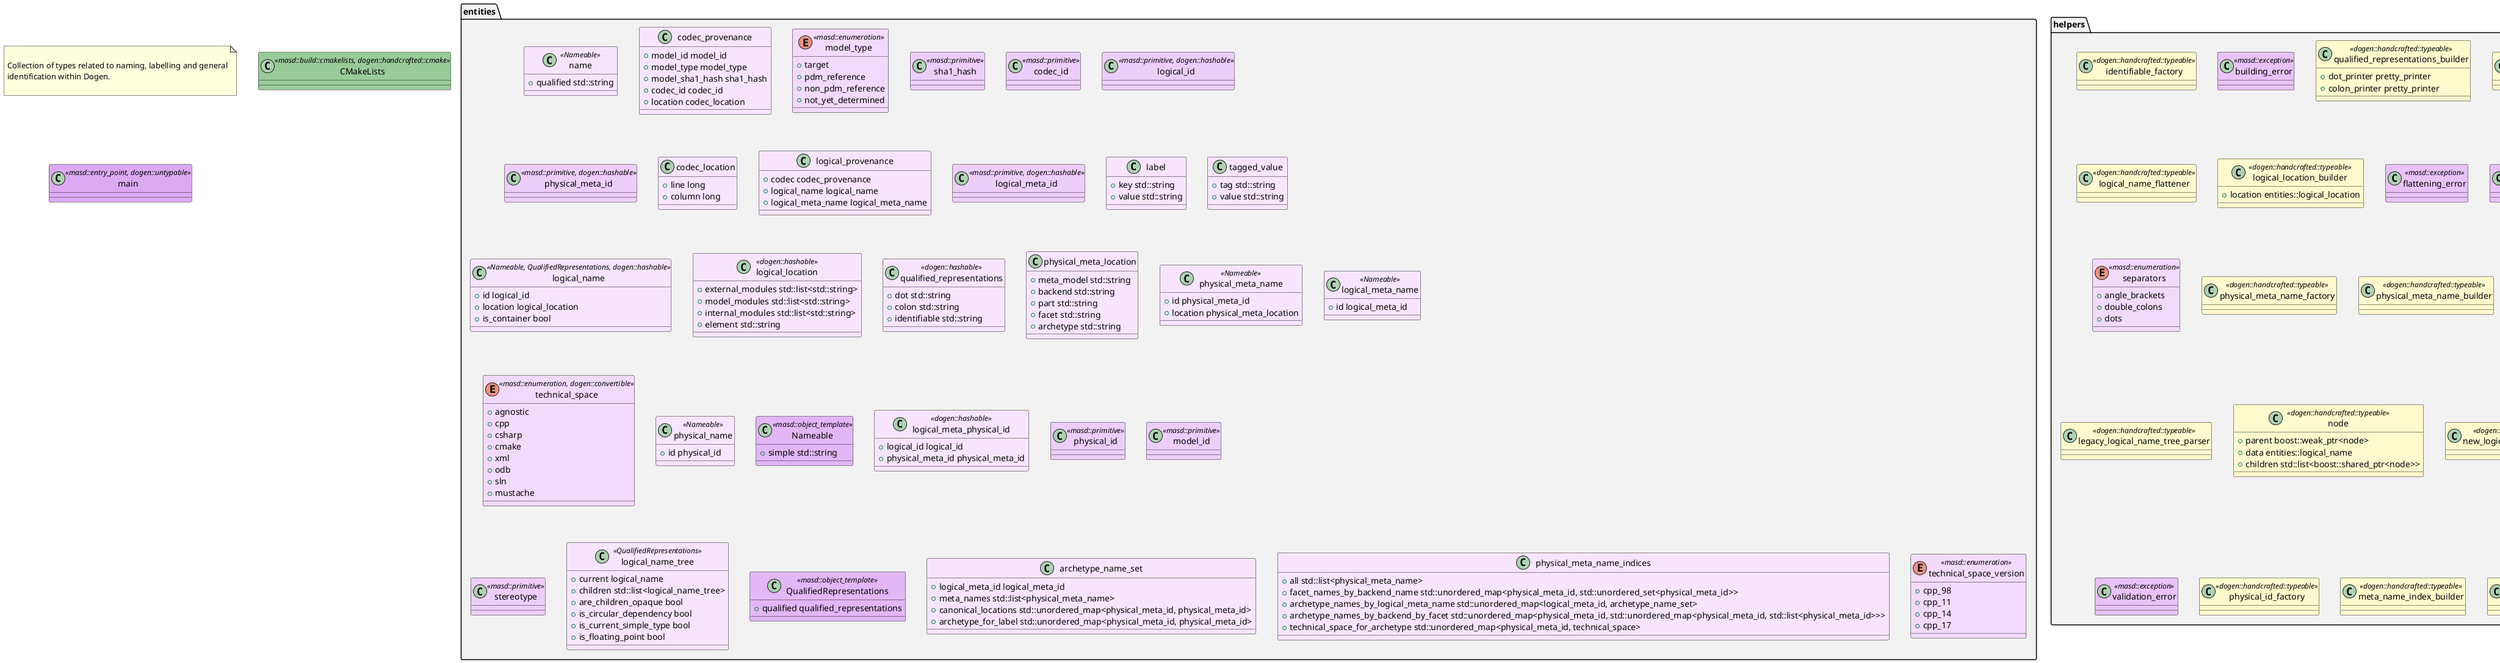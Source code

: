 @startuml
set namespaceSeparator ::
note as N1

Collection of types related to naming, labelling and general
identification within Dogen.

end note

namespace entities #F2F2F2 {
        class name <<Nameable>> #F7E5FF {
                +{field} qualified std::string
}

        class codec_provenance #F7E5FF {
                +{field} model_id model_id
                +{field} model_type model_type
                +{field} model_sha1_hash sha1_hash
                +{field} codec_id codec_id
                +{field} location codec_location
}

        enum model_type <<masd::enumeration>> #F2DAFD {
                +{field} target
                +{field} pdm_reference
                +{field} non_pdm_reference
                +{field} not_yet_determined
}

        class sha1_hash <<masd::primitive>> #EDCEFB {
}

        class codec_id <<masd::primitive>> #EDCEFB {
}

        class logical_id <<masd::primitive, dogen::hashable>> #EDCEFB {
}

        class physical_meta_id <<masd::primitive, dogen::hashable>> #EDCEFB {
}

        class codec_location #F7E5FF {
                +{field} line long
                +{field} column long
}

        class logical_provenance #F7E5FF {
                +{field} codec codec_provenance
                +{field} logical_name logical_name
                +{field} logical_meta_name logical_meta_name
}

        class logical_meta_id <<masd::primitive, dogen::hashable>> #EDCEFB {
}

        class label #F7E5FF {
                +{field} key std::string
                +{field} value std::string
}

        class tagged_value #F7E5FF {
                +{field} tag std::string
                +{field} value std::string
}

        class logical_name <<Nameable, QualifiedRepresentations, dogen::hashable>> #F7E5FF {
                +{field} id logical_id
                +{field} location logical_location
                +{field} is_container bool
}

        class logical_location <<dogen::hashable>> #F7E5FF {
                +{field} external_modules std::list<std::string>
                +{field} model_modules std::list<std::string>
                +{field} internal_modules std::list<std::string>
                +{field} element std::string
}

        class qualified_representations <<dogen::hashable>> #F7E5FF {
                +{field} dot std::string
                +{field} colon std::string
                +{field} identifiable std::string
}

        class physical_meta_location #F7E5FF {
                +{field} meta_model std::string
                +{field} backend std::string
                +{field} part std::string
                +{field} facet std::string
                +{field} archetype std::string
}

        class physical_meta_name <<Nameable>> #F7E5FF {
                +{field} id physical_meta_id
                +{field} location physical_meta_location
}

        class logical_meta_name <<Nameable>> #F7E5FF {
                +{field} id logical_meta_id
}

        enum technical_space <<masd::enumeration, dogen::convertible>> #F2DAFD {
                +{field} agnostic
                +{field} cpp
                +{field} csharp
                +{field} cmake
                +{field} xml
                +{field} odb
                +{field} sln
                +{field} mustache
}

        class physical_name <<Nameable>> #F7E5FF {
                +{field} id physical_id
}

        class Nameable <<masd::object_template>> #E3B6F6 {
                +{field} simple std::string
}

        class logical_meta_physical_id <<dogen::hashable>> #F7E5FF {
                +{field} logical_id logical_id
                +{field} physical_meta_id physical_meta_id
}

        class physical_id <<masd::primitive>> #EDCEFB {
}

        class model_id <<masd::primitive>> #EDCEFB {
}

        class stereotype <<masd::primitive>> #EDCEFB {
}

        class logical_name_tree <<QualifiedRepresentations>> #F7E5FF {
                +{field} current logical_name
                +{field} children std::list<logical_name_tree>
                +{field} are_children_opaque bool
                +{field} is_circular_dependency bool
                +{field} is_current_simple_type bool
                +{field} is_floating_point bool
}

        class QualifiedRepresentations <<masd::object_template>> #E3B6F6 {
                +{field} qualified qualified_representations
}

        class archetype_name_set #F7E5FF {
                +{field} logical_meta_id logical_meta_id
                +{field} meta_names std::list<physical_meta_name>
                +{field} canonical_locations std::unordered_map<physical_meta_id, physical_meta_id>
                +{field} archetype_for_label std::unordered_map<physical_meta_id, physical_meta_id>
}

        class physical_meta_name_indices #F7E5FF {
                +{field} all std::list<physical_meta_name>
                +{field} facet_names_by_backend_name std::unordered_map<physical_meta_id, std::unordered_set<physical_meta_id>>
                +{field} archetype_names_by_logical_meta_name std::unordered_map<logical_meta_id, archetype_name_set>
                +{field} archetype_names_by_backend_by_facet std::unordered_map<physical_meta_id, std::unordered_map<physical_meta_id, std::list<physical_meta_id>>>
                +{field} technical_space_for_archetype std::unordered_map<physical_meta_id, technical_space>
}

        enum technical_space_version <<masd::enumeration>> #F2DAFD {
                +{field} cpp_98
                +{field} cpp_11
                +{field} cpp_14
                +{field} cpp_17
}

}

namespace helpers #F2F2F2 {
        class identifiable_factory <<dogen::handcrafted::typeable>> #FFFACD {
}

        class building_error <<masd::exception>> #E8C2F8 {
}

        class qualified_representations_builder <<dogen::handcrafted::typeable>> #FFFACD {
                +{field} dot_printer pretty_printer
                +{field} colon_printer pretty_printer
}

        class logical_name_factory <<dogen::handcrafted::typeable>> #FFFACD {
}

        class logical_name_builder <<dogen::handcrafted::typeable>> #FFFACD {
                +{field} name entities::logical_name
}

        class logical_name_flattener <<dogen::handcrafted::typeable>> #FFFACD {
}

        class logical_location_builder <<dogen::handcrafted::typeable>> #FFFACD {
                +{field} location entities::logical_location
}

        class flattening_error <<masd::exception>> #E8C2F8 {
}

        class printing_error <<masd::exception>> #E8C2F8 {
}

        class pretty_printer <<dogen::handcrafted::typeable>> #FFFACD {
}

        enum separators <<masd::enumeration>> #F2DAFD {
                +{field} angle_brackets
                +{field} double_colons
                +{field} dots
}

        class physical_meta_name_factory <<dogen::handcrafted::typeable>> #FFFACD {
}

        class physical_meta_name_builder <<dogen::handcrafted::typeable>> #FFFACD {
}

        class physical_meta_id_builder <<dogen::handcrafted::typeable>> #FFFACD {
}

        class logical_name_tree_builder <<dogen::handcrafted::typeable>> #FFFACD {
                +{field} names std::list<std::string>
                +{field} root boost::shared_ptr<node>
                +{field} current boost::shared_ptr<node>
}

        class legacy_logical_name_tree_parser <<dogen::handcrafted::typeable>> #FFFACD {
}

        class node <<dogen::handcrafted::typeable>> #FFFACD {
                +{field} parent boost::weak_ptr<node>
                +{field} data entities::logical_name
                +{field} children std::list<boost::shared_ptr<node>>
}

        class new_logical_name_tree_parser <<dogen::handcrafted::typeable>> #FFFACD {
}

        class parsing_error <<masd::exception>> #E8C2F8 {
}

        class physical_meta_name_validator <<dogen::handcrafted::typeable>> #FFFACD {
}

        class validation_error <<masd::exception>> #E8C2F8 {
}

        class physical_id_factory <<dogen::handcrafted::typeable>> #FFFACD {
}

        class meta_name_index_builder <<dogen::handcrafted::typeable>> #FFFACD {
}

        class logical_meta_name_factory <<dogen::handcrafted::typeable>> #FFFACD {
}

}

class CMakeLists <<masd::build::cmakelists, dogen::handcrafted::cmake>> #99CB99 {
}

class main <<masd::entry_point, dogen::untypable>> #DDA9F3 {
}

@enduml
